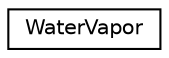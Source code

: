 digraph G
{
  edge [fontname="Helvetica",fontsize="10",labelfontname="Helvetica",labelfontsize="10"];
  node [fontname="Helvetica",fontsize="10",shape=record];
  rankdir="LR";
  Node1 [label="WaterVapor",height=0.2,width=0.4,color="black", fillcolor="white", style="filled",URL="$struct_water_vapor.html"];
}
